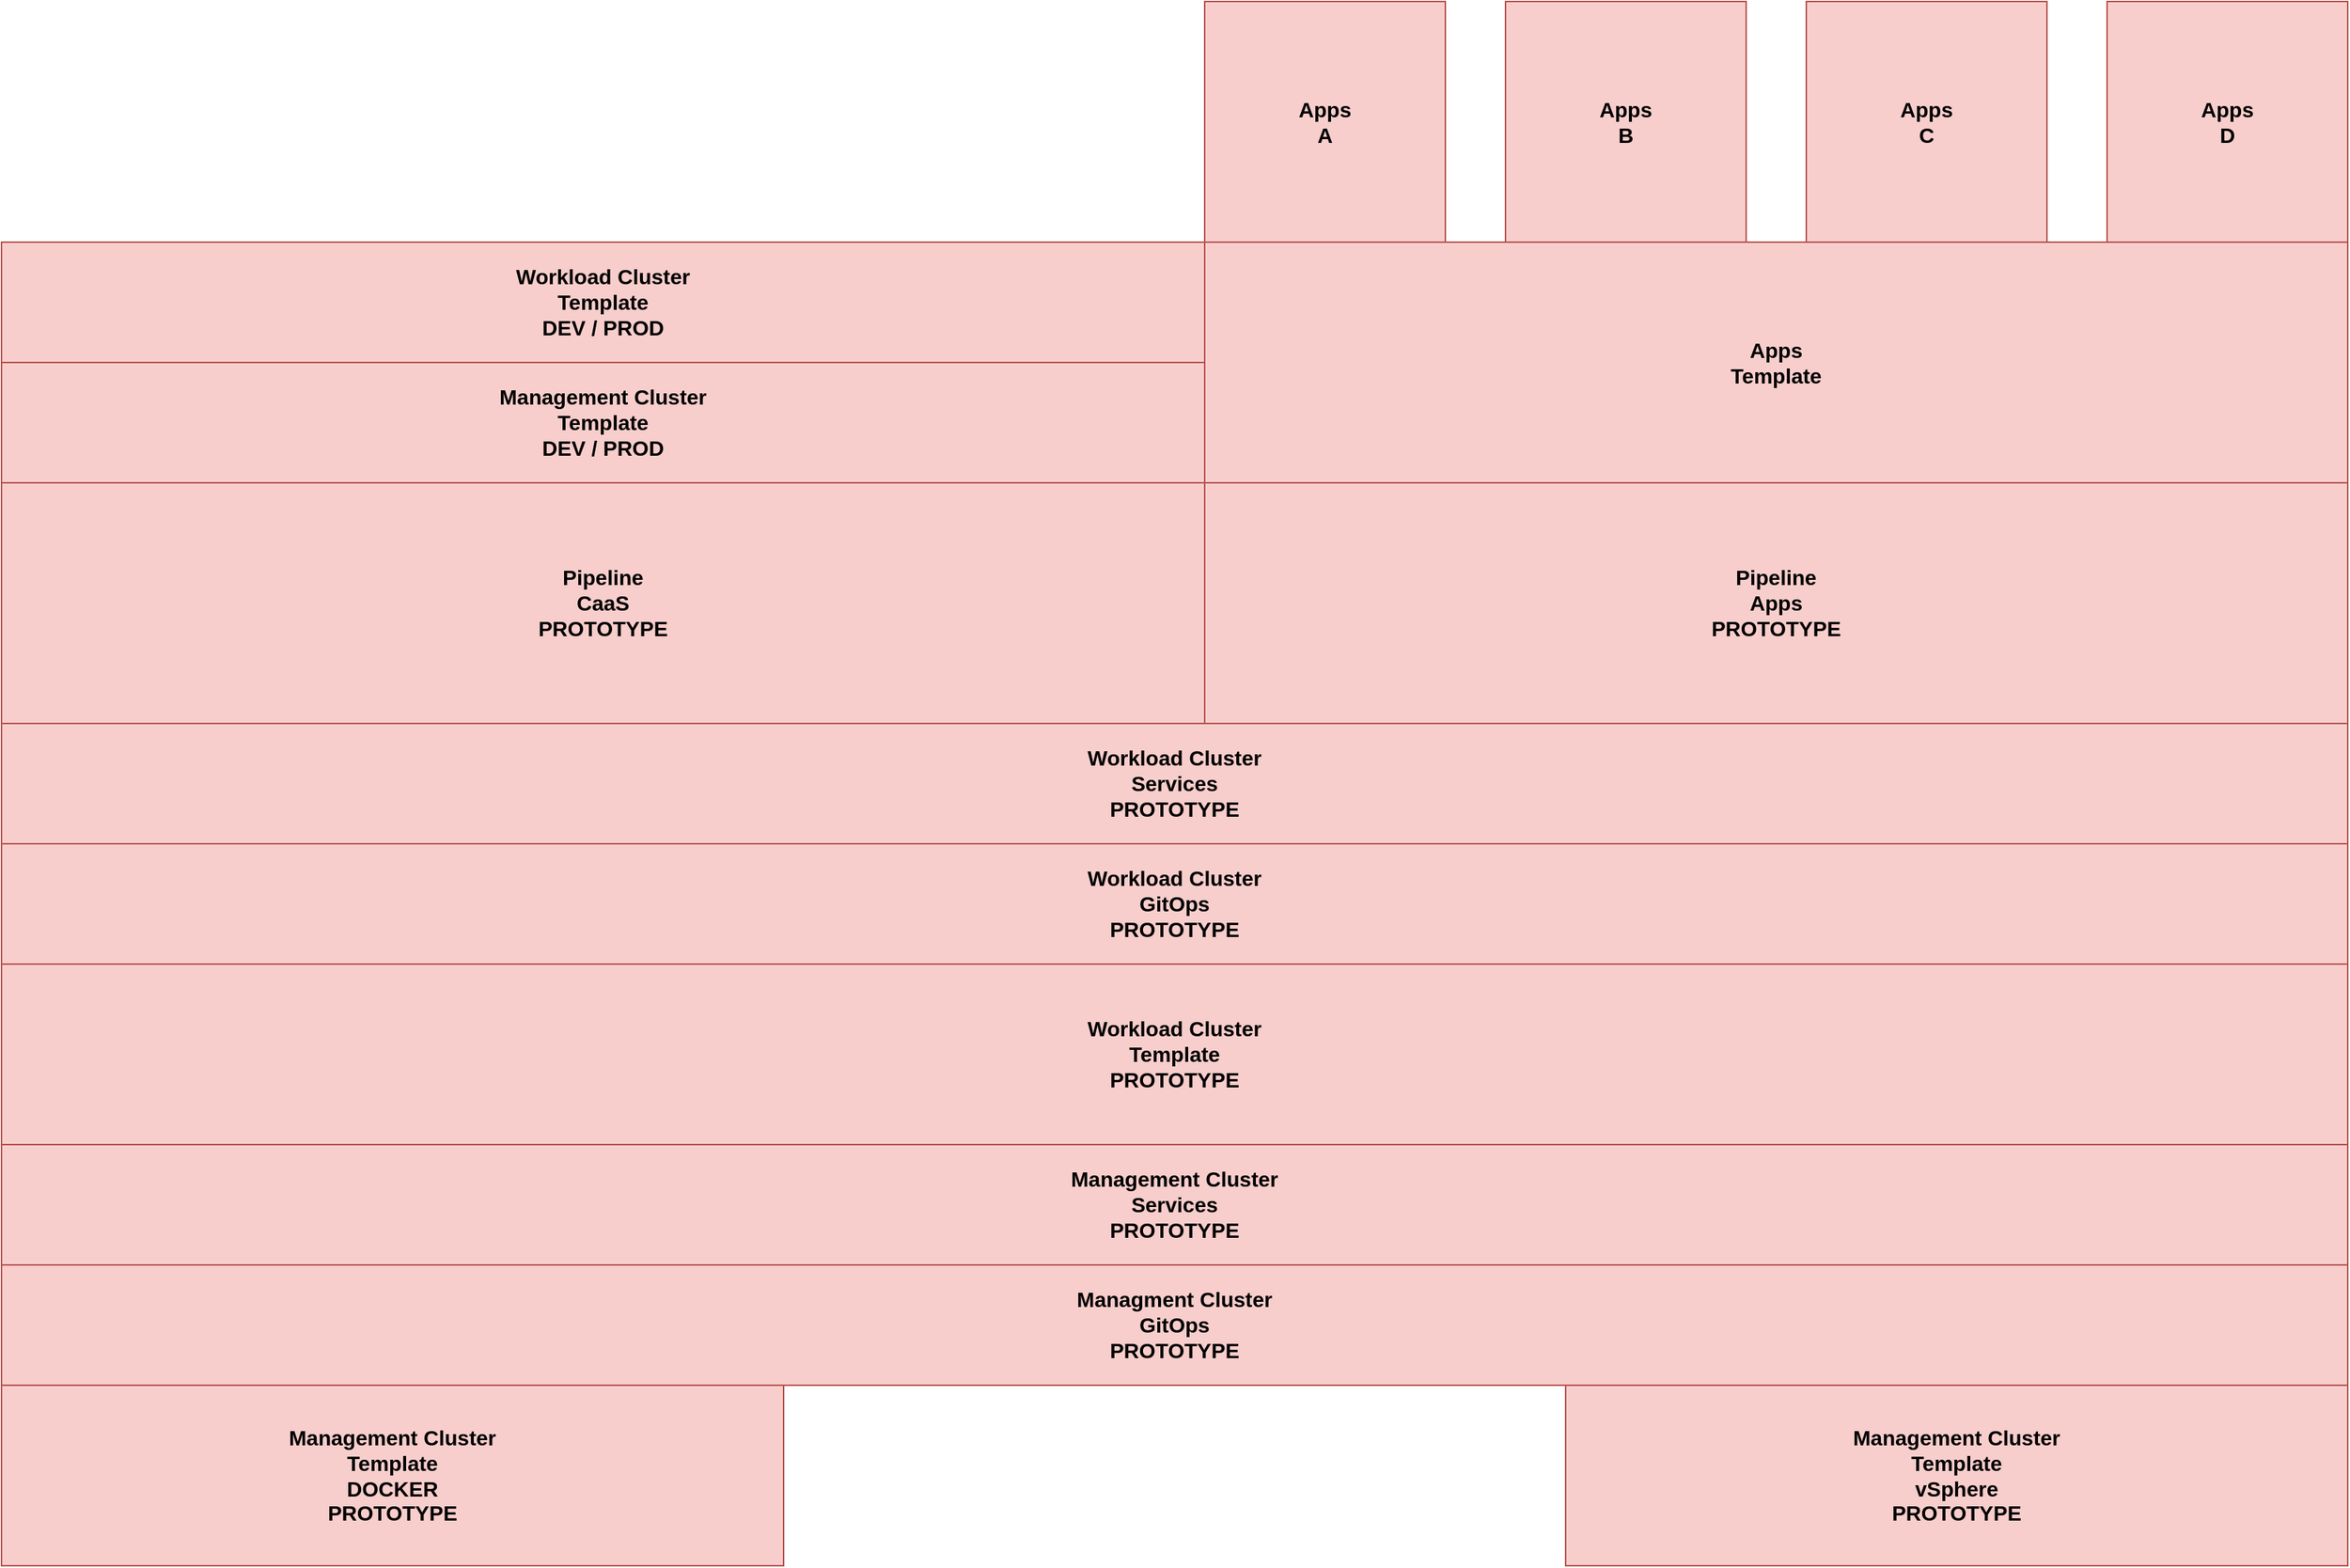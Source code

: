 <mxfile version="20.8.23" type="embed">
    <diagram id="wH08jF6_dY3qbmY5xXes" name="Stages">
        <mxGraphModel dx="1964" dy="1432" grid="1" gridSize="10" guides="1" tooltips="1" connect="1" arrows="1" fold="1" page="1" pageScale="1" pageWidth="1654" pageHeight="1169" math="0" shadow="0">
            <root>
                <mxCell id="0"/>
                <mxCell id="1" parent="0"/>
                <mxCell id="6" value="Managment Cluster&lt;br&gt;GitOps&lt;br&gt;PROTOTYPE" style="rounded=0;whiteSpace=wrap;html=1;fontSize=14;fontStyle=1;fillColor=#f8cecc;strokeColor=#b85450;" parent="1" vertex="1">
                    <mxGeometry x="40" y="960" width="1560" height="80" as="geometry"/>
                </mxCell>
                <mxCell id="7" value="Workload Cluster&lt;br&gt;Template&lt;br&gt;PROTOTYPE" style="rounded=0;whiteSpace=wrap;html=1;fontSize=14;fontStyle=1;fillColor=#f8cecc;strokeColor=#b85450;" parent="1" vertex="1">
                    <mxGeometry x="40" y="760" width="1560" height="120" as="geometry"/>
                </mxCell>
                <mxCell id="10" value="Management Cluster&lt;br&gt;Services&lt;br&gt;PROTOTYPE" style="rounded=0;whiteSpace=wrap;html=1;fontSize=14;fontStyle=1;fillColor=#f8cecc;strokeColor=#b85450;" parent="1" vertex="1">
                    <mxGeometry x="40" y="880" width="1560" height="80" as="geometry"/>
                </mxCell>
                <mxCell id="11" value="Workload Cluster&lt;br&gt;Services&lt;br&gt;PROTOTYPE" style="rounded=0;whiteSpace=wrap;html=1;fontSize=14;fontStyle=1;fillColor=#f8cecc;strokeColor=#b85450;" parent="1" vertex="1">
                    <mxGeometry x="40" y="600" width="1560" height="80" as="geometry"/>
                </mxCell>
                <mxCell id="15" value="Pipeline&lt;br&gt;CaaS&lt;br&gt;PROTOTYPE" style="rounded=0;whiteSpace=wrap;html=1;fontSize=14;fontStyle=1;fillColor=#f8cecc;strokeColor=#b85450;" parent="1" vertex="1">
                    <mxGeometry x="40" y="440" width="800" height="160" as="geometry"/>
                </mxCell>
                <mxCell id="16" value="Workload Cluster&lt;br&gt;GitOps&lt;br&gt;PROTOTYPE" style="rounded=0;whiteSpace=wrap;html=1;fontSize=14;fontStyle=1;fillColor=#f8cecc;strokeColor=#b85450;" parent="1" vertex="1">
                    <mxGeometry x="40" y="680" width="1560" height="80" as="geometry"/>
                </mxCell>
                <mxCell id="17" value="Workload Cluster&lt;br&gt;Template&lt;br&gt;DEV / PROD" style="rounded=0;whiteSpace=wrap;html=1;fontSize=14;fontStyle=1;fillColor=#f8cecc;strokeColor=#b85450;" parent="1" vertex="1">
                    <mxGeometry x="40" y="280" width="800" height="80" as="geometry"/>
                </mxCell>
                <mxCell id="18" value="Management Cluster&lt;br&gt;Template&lt;br&gt;DEV / PROD" style="rounded=0;whiteSpace=wrap;html=1;fontSize=14;fontStyle=1;fillColor=#f8cecc;strokeColor=#b85450;" parent="1" vertex="1">
                    <mxGeometry x="40" y="360" width="800" height="80" as="geometry"/>
                </mxCell>
                <mxCell id="21" value="Pipeline&lt;br&gt;Apps&lt;br&gt;PROTOTYPE" style="rounded=0;whiteSpace=wrap;html=1;fontSize=14;fontStyle=1;fillColor=#f8cecc;strokeColor=#b85450;" parent="1" vertex="1">
                    <mxGeometry x="840" y="440" width="760" height="160" as="geometry"/>
                </mxCell>
                <mxCell id="22" value="Apps&lt;br&gt;Template" style="rounded=0;whiteSpace=wrap;html=1;fontSize=14;fontStyle=1;fillColor=#f8cecc;strokeColor=#b85450;" parent="1" vertex="1">
                    <mxGeometry x="840" y="280" width="760" height="160" as="geometry"/>
                </mxCell>
                <mxCell id="27" value="Apps&lt;br&gt;D" style="rounded=0;whiteSpace=wrap;html=1;fontSize=14;fontStyle=1;fillColor=#f8cecc;strokeColor=#b85450;" parent="1" vertex="1">
                    <mxGeometry x="1440" y="120" width="160" height="160" as="geometry"/>
                </mxCell>
                <mxCell id="28" value="Apps&lt;br&gt;C" style="rounded=0;whiteSpace=wrap;html=1;fontSize=14;fontStyle=1;fillColor=#f8cecc;strokeColor=#b85450;" parent="1" vertex="1">
                    <mxGeometry x="1240" y="120" width="160" height="160" as="geometry"/>
                </mxCell>
                <mxCell id="29" value="Apps&lt;br&gt;B" style="rounded=0;whiteSpace=wrap;html=1;fontSize=14;fontStyle=1;fillColor=#f8cecc;strokeColor=#b85450;" parent="1" vertex="1">
                    <mxGeometry x="1040" y="120" width="160" height="160" as="geometry"/>
                </mxCell>
                <mxCell id="30" value="Apps&lt;br&gt;A" style="rounded=0;whiteSpace=wrap;html=1;fontSize=14;fontStyle=1;fillColor=#f8cecc;strokeColor=#b85450;" parent="1" vertex="1">
                    <mxGeometry x="840" y="120" width="160" height="160" as="geometry"/>
                </mxCell>
                <mxCell id="33" value="Management Cluster&lt;br&gt;Template&lt;br&gt;DOCKER&lt;br&gt;PROTOTYPE" style="rounded=0;whiteSpace=wrap;html=1;fontSize=14;fontStyle=1;fillColor=#f8cecc;strokeColor=#b85450;" parent="1" vertex="1">
                    <mxGeometry x="40" y="1040" width="520" height="120" as="geometry"/>
                </mxCell>
                <mxCell id="40" value="Management Cluster&lt;br&gt;Template&lt;br&gt;vSphere&lt;br&gt;PROTOTYPE" style="rounded=0;whiteSpace=wrap;html=1;fontSize=14;fontStyle=1;fillColor=#f8cecc;strokeColor=#b85450;" parent="1" vertex="1">
                    <mxGeometry x="1080" y="1040" width="520" height="120" as="geometry"/>
                </mxCell>
                <mxCell id="41" value="Apps&lt;br&gt;A" style="rounded=0;whiteSpace=wrap;html=1;fontSize=14;fontStyle=1;fillColor=#f8cecc;strokeColor=#b85450;" parent="1" vertex="1">
                    <mxGeometry x="840" y="120" width="160" height="160" as="geometry"/>
                </mxCell>
                <mxCell id="42" value="Apps&lt;br&gt;B" style="rounded=0;whiteSpace=wrap;html=1;fontSize=14;fontStyle=1;fillColor=#f8cecc;strokeColor=#b85450;" parent="1" vertex="1">
                    <mxGeometry x="1040" y="120" width="160" height="160" as="geometry"/>
                </mxCell>
            </root>
        </mxGraphModel>
    </diagram>
</mxfile>